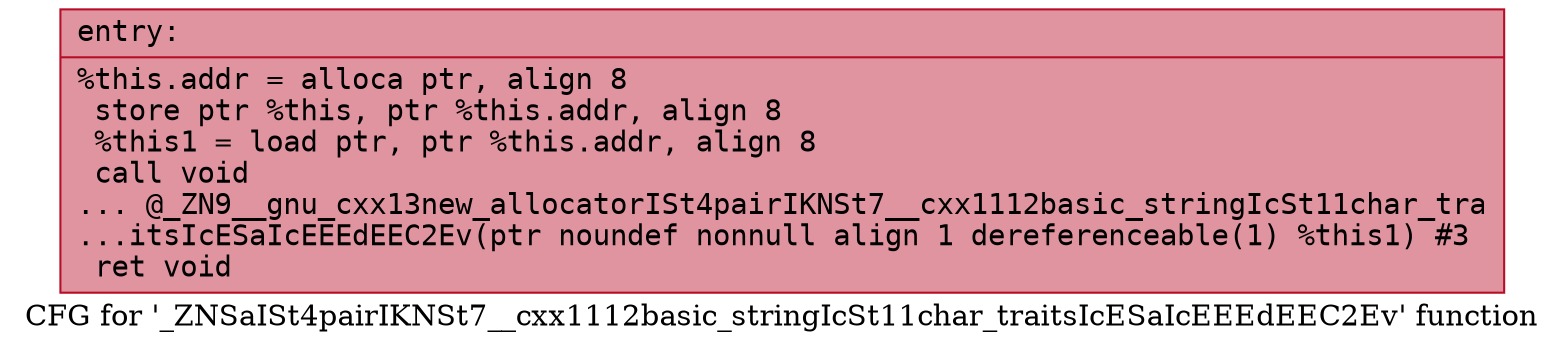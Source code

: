 digraph "CFG for '_ZNSaISt4pairIKNSt7__cxx1112basic_stringIcSt11char_traitsIcESaIcEEEdEEC2Ev' function" {
	label="CFG for '_ZNSaISt4pairIKNSt7__cxx1112basic_stringIcSt11char_traitsIcESaIcEEEdEEC2Ev' function";

	Node0x556bfe11dde0 [shape=record,color="#b70d28ff", style=filled, fillcolor="#b70d2870" fontname="Courier",label="{entry:\l|  %this.addr = alloca ptr, align 8\l  store ptr %this, ptr %this.addr, align 8\l  %this1 = load ptr, ptr %this.addr, align 8\l  call void\l... @_ZN9__gnu_cxx13new_allocatorISt4pairIKNSt7__cxx1112basic_stringIcSt11char_tra\l...itsIcESaIcEEEdEEC2Ev(ptr noundef nonnull align 1 dereferenceable(1) %this1) #3\l  ret void\l}"];
}
